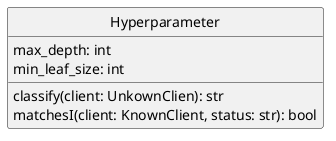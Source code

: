 @startuml
'logical_view_4'
skinparam monochrome true
skinparam handwritten false
hide class circle
skinparam shadowing false

class Hyperparameter {
    max_depth: int
    min_leaf_size: int
    classify(client: UnkownClien): str
    matchesI(client: KnownClient, status: str): bool
}

@enduml
